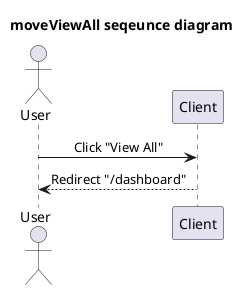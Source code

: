 @startuml moveViewAll
'http://localhost:3000/userHome

title moveViewAll seqeunce diagram

skinparam SequenceMessageAlignment center

participant Client order 20
actor User order 10

User -> Client: Click "View All"
User <-- Client: Redirect "/dashboard"

@enduml